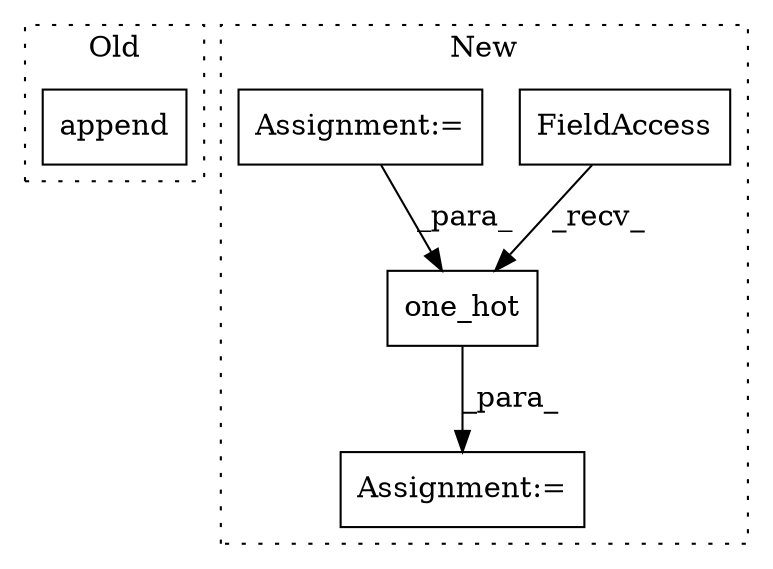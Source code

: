 digraph G {
subgraph cluster0 {
1 [label="append" a="32" s="5979,5990" l="7,1" shape="box"];
label = "Old";
style="dotted";
}
subgraph cluster1 {
2 [label="one_hot" a="32" s="6841,6854" l="8,1" shape="box"];
3 [label="Assignment:=" a="7" s="6820" l="1" shape="box"];
4 [label="FieldAccess" a="22" s="6821" l="19" shape="box"];
5 [label="Assignment:=" a="7" s="6740" l="1" shape="box"];
label = "New";
style="dotted";
}
2 -> 3 [label="_para_"];
4 -> 2 [label="_recv_"];
5 -> 2 [label="_para_"];
}